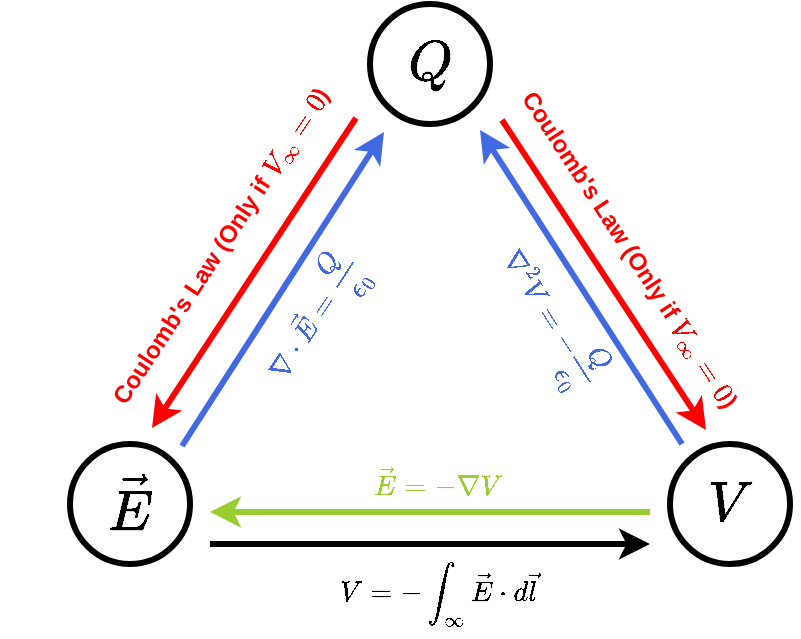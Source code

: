 <mxfile version="28.1.2" pages="2">
  <diagram name="E triangle" id="wS_12mKajjzTXa4NmzNa">
    <mxGraphModel dx="709" dy="428" grid="1" gridSize="10" guides="1" tooltips="1" connect="1" arrows="1" fold="1" page="1" pageScale="1" pageWidth="850" pageHeight="1100" math="1" shadow="0">
      <root>
        <mxCell id="0" />
        <mxCell id="1" parent="0" />
        <mxCell id="q6GF_irBLnhFOgm4JBGM-1" value="&lt;font&gt;$$V$$&lt;/font&gt;" style="ellipse;whiteSpace=wrap;html=1;aspect=fixed;strokeWidth=3;fontSize=24;" parent="1" vertex="1">
          <mxGeometry x="520" y="360" width="60" height="60" as="geometry" />
        </mxCell>
        <mxCell id="q6GF_irBLnhFOgm4JBGM-2" value="&lt;font&gt;$$Q$$&lt;/font&gt;" style="ellipse;whiteSpace=wrap;html=1;aspect=fixed;strokeWidth=3;fontSize=24;" parent="1" vertex="1">
          <mxGeometry x="370" y="140" width="60" height="60" as="geometry" />
        </mxCell>
        <mxCell id="q6GF_irBLnhFOgm4JBGM-3" value="&lt;font&gt;$$\vec{E}$$&lt;/font&gt;" style="ellipse;whiteSpace=wrap;html=1;aspect=fixed;strokeWidth=3;fontSize=24;" parent="1" vertex="1">
          <mxGeometry x="220" y="360" width="60" height="60" as="geometry" />
        </mxCell>
        <mxCell id="q6GF_irBLnhFOgm4JBGM-4" value="" style="endArrow=none;html=1;rounded=0;endSize=6;strokeWidth=3;startArrow=classic;startFill=1;endFill=0;strokeColor=#4169E1;" parent="1" edge="1">
          <mxGeometry width="50" height="50" relative="1" as="geometry">
            <mxPoint x="425" y="203" as="sourcePoint" />
            <mxPoint x="526" y="360" as="targetPoint" />
          </mxGeometry>
        </mxCell>
        <mxCell id="q6GF_irBLnhFOgm4JBGM-6" value="" style="endArrow=classic;html=1;rounded=0;endSize=6;strokeWidth=3;startSize=6;startArrow=none;startFill=0;endFill=1;strokeColor=#FF0000;" parent="1" edge="1">
          <mxGeometry width="50" height="50" relative="1" as="geometry">
            <mxPoint x="436" y="198" as="sourcePoint" />
            <mxPoint x="538" y="353" as="targetPoint" />
          </mxGeometry>
        </mxCell>
        <mxCell id="q6GF_irBLnhFOgm4JBGM-7" value="" style="endArrow=none;html=1;rounded=0;endSize=6;strokeWidth=3;startArrow=classic;startFill=1;endFill=0;strokeColor=#4169E1;" parent="1" edge="1">
          <mxGeometry width="50" height="50" relative="1" as="geometry">
            <mxPoint x="377" y="204" as="sourcePoint" />
            <mxPoint x="276" y="361" as="targetPoint" />
          </mxGeometry>
        </mxCell>
        <mxCell id="q6GF_irBLnhFOgm4JBGM-8" value="" style="endArrow=classic;html=1;rounded=0;endSize=6;strokeWidth=3;startSize=6;startArrow=none;startFill=0;endFill=1;strokeColor=#FF0000;" parent="1" edge="1">
          <mxGeometry width="50" height="50" relative="1" as="geometry">
            <mxPoint x="363" y="197" as="sourcePoint" />
            <mxPoint x="261" y="352" as="targetPoint" />
          </mxGeometry>
        </mxCell>
        <mxCell id="q6GF_irBLnhFOgm4JBGM-9" value="" style="endArrow=none;html=1;rounded=0;endSize=6;strokeWidth=3;strokeColor=#9ACD32;startArrow=classic;startFill=1;endFill=0;" parent="1" edge="1">
          <mxGeometry width="50" height="50" relative="1" as="geometry">
            <mxPoint x="290" y="394" as="sourcePoint" />
            <mxPoint x="510" y="394" as="targetPoint" />
          </mxGeometry>
        </mxCell>
        <mxCell id="q6GF_irBLnhFOgm4JBGM-10" value="" style="endArrow=classic;html=1;rounded=0;endSize=6;strokeWidth=3;startSize=6;startArrow=none;startFill=0;endFill=1;" parent="1" edge="1">
          <mxGeometry width="50" height="50" relative="1" as="geometry">
            <mxPoint x="290" y="410" as="sourcePoint" />
            <mxPoint x="510" y="410" as="targetPoint" />
          </mxGeometry>
        </mxCell>
        <mxCell id="q6GF_irBLnhFOgm4JBGM-13" value="$$\nabla \cdot&amp;nbsp; \vec{E} = \frac{Q}{\epsilon_0}$$" style="text;html=1;align=center;verticalAlign=middle;whiteSpace=wrap;rounded=0;fontSize=12;rotation=-56.9;fontColor=#4169E1;fontStyle=0" parent="1" vertex="1">
          <mxGeometry x="297" y="282" width="90" height="30" as="geometry" />
        </mxCell>
        <mxCell id="q6GF_irBLnhFOgm4JBGM-15" value="$$\nabla^2&amp;nbsp; V = -\frac{Q}{\epsilon_0}$$" style="text;html=1;align=center;verticalAlign=middle;whiteSpace=wrap;rounded=0;fontSize=12;rotation=57.5;fontColor=#4169E1;" parent="1" vertex="1">
          <mxGeometry x="415.995" y="282.004" width="90" height="30" as="geometry" />
        </mxCell>
        <mxCell id="q6GF_irBLnhFOgm4JBGM-17" value="$$\vec{E} = -\nabla V$$" style="text;html=1;align=center;verticalAlign=middle;whiteSpace=wrap;rounded=0;fontColor=#9ACD32;" parent="1" vertex="1">
          <mxGeometry x="374" y="364" width="60" height="30" as="geometry" />
        </mxCell>
        <mxCell id="q6GF_irBLnhFOgm4JBGM-18" value="$$V = -\int_\infty \vec{E}\cdot d\vec{l} $$" style="text;html=1;align=center;verticalAlign=middle;whiteSpace=wrap;rounded=0;" parent="1" vertex="1">
          <mxGeometry x="351" y="420" width="106" height="30" as="geometry" />
        </mxCell>
        <mxCell id="q6GF_irBLnhFOgm4JBGM-20" value="Coulomb&#39;s Law (Only if \(V_\infty=0\))" style="text;html=1;align=center;verticalAlign=middle;whiteSpace=wrap;rounded=0;fontColor=#FF0000;fontStyle=1;rotation=-56.7;" parent="1" vertex="1">
          <mxGeometry x="197" y="246.0" width="197" height="30" as="geometry" />
        </mxCell>
        <mxCell id="q6GF_irBLnhFOgm4JBGM-21" value="Coulomb&#39;s Law (Only if \(V_\infty=0\))" style="text;html=1;align=center;verticalAlign=middle;whiteSpace=wrap;rounded=0;fontColor=#FF0000;fontStyle=1;rotation=56.8;" parent="1" vertex="1">
          <mxGeometry x="405" y="248" width="190" height="30" as="geometry" />
        </mxCell>
      </root>
    </mxGraphModel>
  </diagram>
  <diagram name="B triangle" id="8leaiZqmliVL3SZiJN0X">
    <mxGraphModel dx="490" dy="295" grid="1" gridSize="10" guides="1" tooltips="1" connect="1" arrows="1" fold="1" page="1" pageScale="1" pageWidth="850" pageHeight="1100" math="1" shadow="0">
      <root>
        <mxCell id="B5mAyORG0Gp0-tcMum76-0" />
        <mxCell id="B5mAyORG0Gp0-tcMum76-1" parent="B5mAyORG0Gp0-tcMum76-0" />
        <mxCell id="B5mAyORG0Gp0-tcMum76-2" value="&lt;font&gt;$$\vec{A}$$&lt;/font&gt;" style="ellipse;whiteSpace=wrap;html=1;aspect=fixed;strokeWidth=3;fontSize=24;" parent="B5mAyORG0Gp0-tcMum76-1" vertex="1">
          <mxGeometry x="520" y="360" width="60" height="60" as="geometry" />
        </mxCell>
        <mxCell id="B5mAyORG0Gp0-tcMum76-3" value="&lt;font&gt;$$\vec{J}$$&lt;/font&gt;" style="ellipse;whiteSpace=wrap;html=1;aspect=fixed;strokeWidth=3;fontSize=24;" parent="B5mAyORG0Gp0-tcMum76-1" vertex="1">
          <mxGeometry x="370" y="140" width="60" height="60" as="geometry" />
        </mxCell>
        <mxCell id="B5mAyORG0Gp0-tcMum76-4" value="&lt;font&gt;$$\vec{B}$$&lt;/font&gt;" style="ellipse;whiteSpace=wrap;html=1;aspect=fixed;strokeWidth=3;fontSize=24;" parent="B5mAyORG0Gp0-tcMum76-1" vertex="1">
          <mxGeometry x="220" y="360" width="60" height="60" as="geometry" />
        </mxCell>
        <mxCell id="B5mAyORG0Gp0-tcMum76-5" value="" style="endArrow=none;html=1;rounded=0;endSize=6;strokeWidth=3;startArrow=classic;startFill=1;endFill=0;strokeColor=#4169E1;" parent="B5mAyORG0Gp0-tcMum76-1" edge="1">
          <mxGeometry width="50" height="50" relative="1" as="geometry">
            <mxPoint x="425" y="203" as="sourcePoint" />
            <mxPoint x="526" y="360" as="targetPoint" />
          </mxGeometry>
        </mxCell>
        <mxCell id="B5mAyORG0Gp0-tcMum76-6" value="" style="endArrow=classic;html=1;rounded=0;endSize=6;strokeWidth=3;startSize=6;startArrow=none;startFill=0;endFill=1;strokeColor=#FF0000;" parent="B5mAyORG0Gp0-tcMum76-1" edge="1">
          <mxGeometry width="50" height="50" relative="1" as="geometry">
            <mxPoint x="436" y="198" as="sourcePoint" />
            <mxPoint x="538" y="353" as="targetPoint" />
          </mxGeometry>
        </mxCell>
        <mxCell id="B5mAyORG0Gp0-tcMum76-7" value="" style="endArrow=none;html=1;rounded=0;endSize=6;strokeWidth=3;startArrow=classic;startFill=1;endFill=0;strokeColor=#4169E1;" parent="B5mAyORG0Gp0-tcMum76-1" edge="1">
          <mxGeometry width="50" height="50" relative="1" as="geometry">
            <mxPoint x="377" y="204" as="sourcePoint" />
            <mxPoint x="276" y="361" as="targetPoint" />
          </mxGeometry>
        </mxCell>
        <mxCell id="B5mAyORG0Gp0-tcMum76-8" value="" style="endArrow=classic;html=1;rounded=0;endSize=6;strokeWidth=3;startSize=6;startArrow=none;startFill=0;endFill=1;strokeColor=#FF0000;" parent="B5mAyORG0Gp0-tcMum76-1" edge="1">
          <mxGeometry width="50" height="50" relative="1" as="geometry">
            <mxPoint x="363" y="197" as="sourcePoint" />
            <mxPoint x="261" y="352" as="targetPoint" />
          </mxGeometry>
        </mxCell>
        <mxCell id="B5mAyORG0Gp0-tcMum76-9" value="" style="endArrow=none;html=1;rounded=0;endSize=6;strokeWidth=3;strokeColor=#9ACD32;startArrow=classic;startFill=1;endFill=0;" parent="B5mAyORG0Gp0-tcMum76-1" edge="1">
          <mxGeometry width="50" height="50" relative="1" as="geometry">
            <mxPoint x="290" y="394" as="sourcePoint" />
            <mxPoint x="510" y="394" as="targetPoint" />
          </mxGeometry>
        </mxCell>
        <mxCell id="B5mAyORG0Gp0-tcMum76-10" value="" style="endArrow=classic;html=1;rounded=0;endSize=6;strokeWidth=3;startSize=6;startArrow=none;startFill=0;endFill=1;" parent="B5mAyORG0Gp0-tcMum76-1" edge="1">
          <mxGeometry width="50" height="50" relative="1" as="geometry">
            <mxPoint x="290" y="410" as="sourcePoint" />
            <mxPoint x="510" y="410" as="targetPoint" />
          </mxGeometry>
        </mxCell>
        <mxCell id="B5mAyORG0Gp0-tcMum76-11" value="$$\nabla \times&amp;nbsp; \vec{B} = \mu_0 \vec{J}$$" style="text;html=1;align=center;verticalAlign=middle;whiteSpace=wrap;rounded=0;fontSize=12;rotation=-56.9;fontColor=#4169E1;" parent="B5mAyORG0Gp0-tcMum76-1" vertex="1">
          <mxGeometry x="291" y="280" width="90" height="30" as="geometry" />
        </mxCell>
        <mxCell id="B5mAyORG0Gp0-tcMum76-12" value="$$\nabla^2&amp;nbsp; \vec{A} = - \mu_0 \vec{J}$$" style="text;html=1;align=center;verticalAlign=middle;whiteSpace=wrap;rounded=0;fontSize=12;rotation=57.5;fontColor=#4169E1;" parent="B5mAyORG0Gp0-tcMum76-1" vertex="1">
          <mxGeometry x="421.995" y="280.004" width="90" height="30" as="geometry" />
        </mxCell>
        <mxCell id="B5mAyORG0Gp0-tcMum76-13" value="$$\vec{B} = \nabla\times \vec{A}$$" style="text;html=1;align=center;verticalAlign=middle;whiteSpace=wrap;rounded=0;fontColor=#9ACD32;" parent="B5mAyORG0Gp0-tcMum76-1" vertex="1">
          <mxGeometry x="374" y="364" width="60" height="30" as="geometry" />
        </mxCell>
        <mxCell id="B5mAyORG0Gp0-tcMum76-14" value="(No formula)" style="text;html=1;align=center;verticalAlign=middle;whiteSpace=wrap;rounded=0;" parent="B5mAyORG0Gp0-tcMum76-1" vertex="1">
          <mxGeometry x="344.5" y="410" width="119" height="30" as="geometry" />
        </mxCell>
        <mxCell id="B5mAyORG0Gp0-tcMum76-15" value="Biot-Savat Law (Only if \(\nabla\cdot\vec{A}=0\))" style="text;html=1;align=center;verticalAlign=middle;whiteSpace=wrap;rounded=0;fontColor=#FF0000;fontStyle=1;rotation=-56.7;" parent="B5mAyORG0Gp0-tcMum76-1" vertex="1">
          <mxGeometry x="193" y="246.0" width="200" height="30" as="geometry" />
        </mxCell>
        <mxCell id="B5mAyORG0Gp0-tcMum76-16" value="Biot-Savat Law (Only if \(\nabla\cdot\vec{A}=0\))" style="text;html=1;align=center;verticalAlign=middle;whiteSpace=wrap;rounded=0;fontColor=#FF0000;fontStyle=1;rotation=56.8;" parent="B5mAyORG0Gp0-tcMum76-1" vertex="1">
          <mxGeometry x="404" y="247.0" width="201" height="30" as="geometry" />
        </mxCell>
      </root>
    </mxGraphModel>
  </diagram>
</mxfile>
